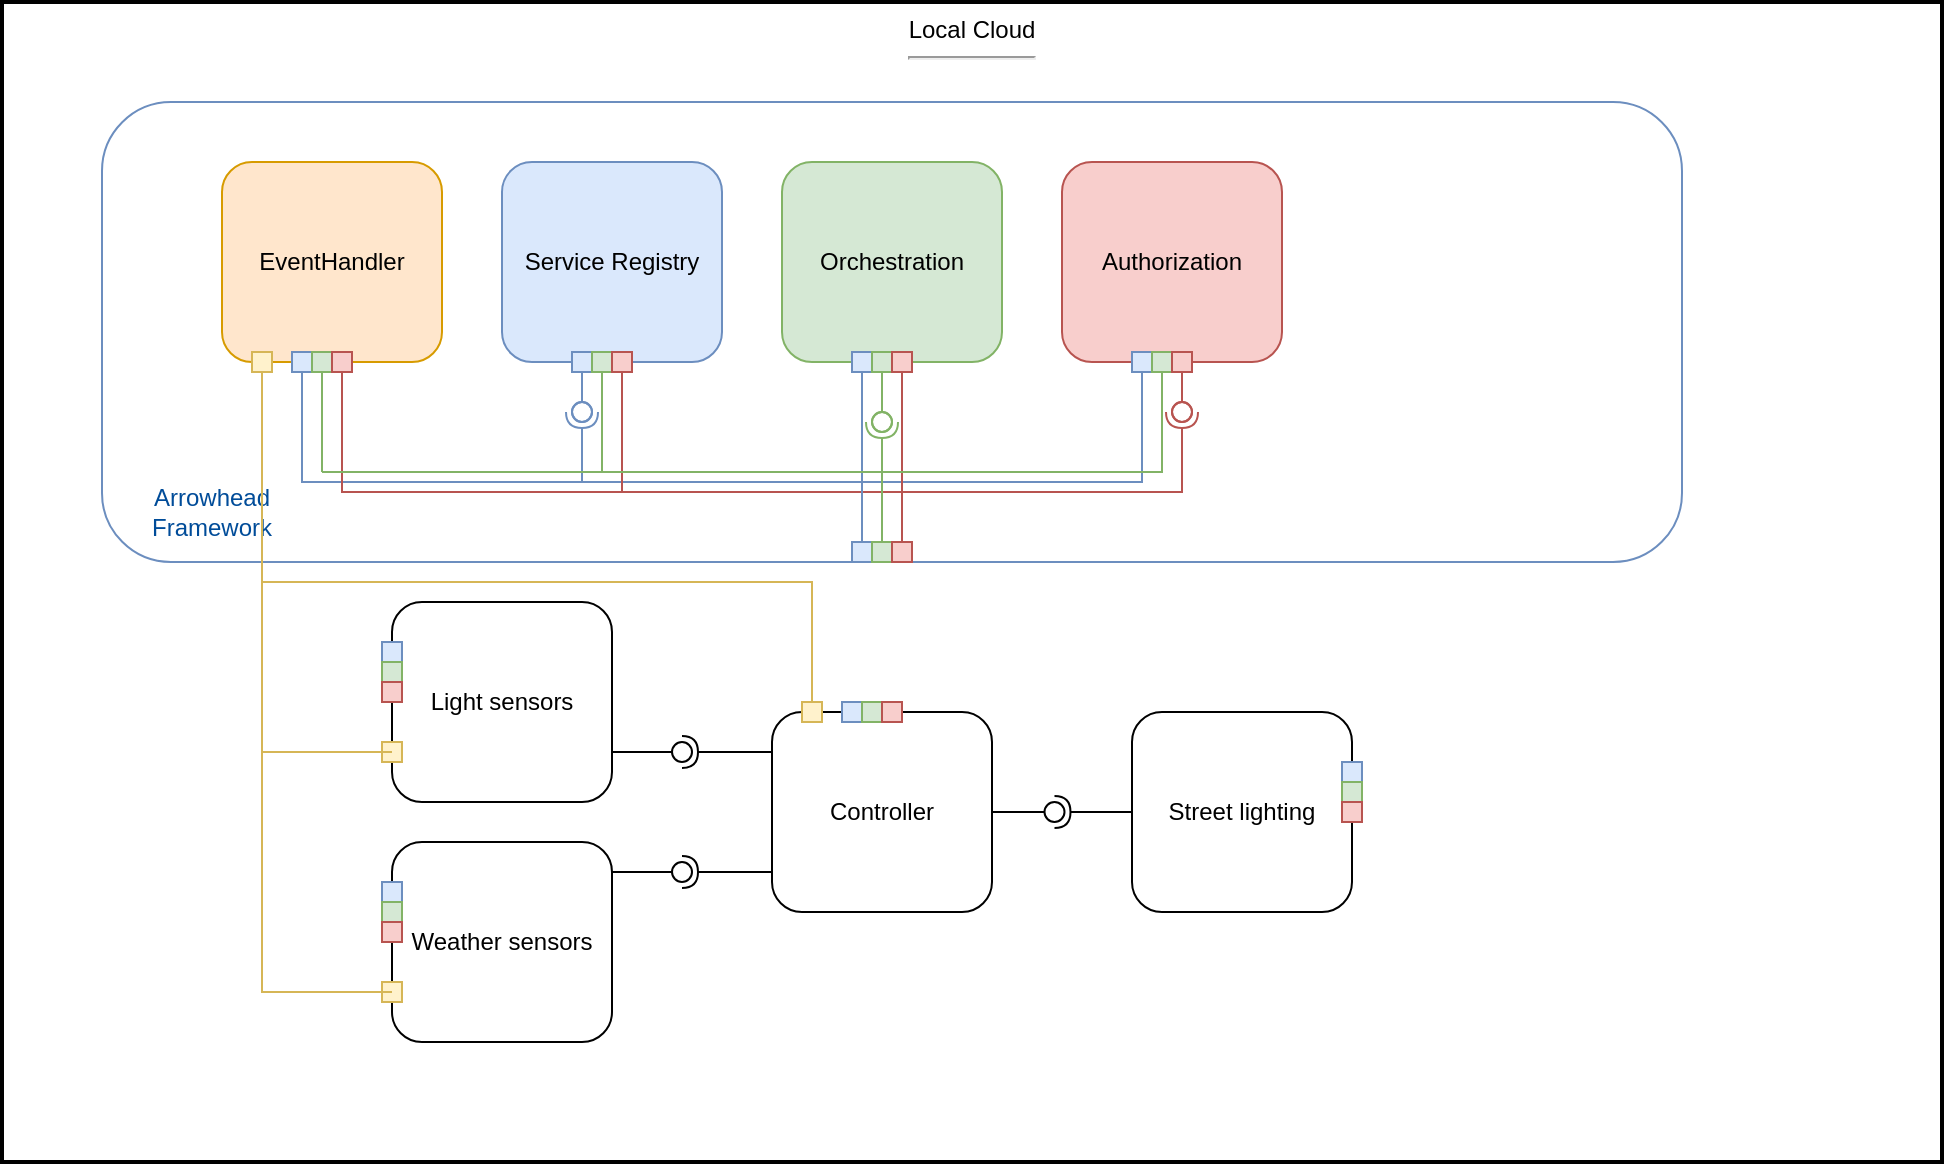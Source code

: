 <mxfile version="26.0.4">
  <diagram name="Page-1" id="-8pN08DjR9dclOhDncZ9">
    <mxGraphModel dx="2284" dy="942" grid="1" gridSize="10" guides="1" tooltips="1" connect="1" arrows="1" fold="1" page="1" pageScale="1" pageWidth="850" pageHeight="1100" math="0" shadow="0">
      <root>
        <mxCell id="0" />
        <mxCell id="1" parent="0" />
        <mxCell id="qEprlFjEYrswAnBoQoSF-1" value="" style="rounded=1;whiteSpace=wrap;html=1;fillColor=none;strokeColor=#6c8ebf;gradientColor=default;" parent="1" vertex="1">
          <mxGeometry x="30" y="210" width="790" height="230" as="geometry" />
        </mxCell>
        <mxCell id="avrpnb0BwzV_zKIgConq-125" value="Local Cloud&lt;br&gt;&lt;hr&gt;" style="rounded=0;whiteSpace=wrap;html=1;fillColor=none;strokeWidth=2;align=center;verticalAlign=top;" parent="1" vertex="1">
          <mxGeometry x="-20" y="160" width="970" height="580" as="geometry" />
        </mxCell>
        <mxCell id="avrpnb0BwzV_zKIgConq-2" value="Service Registry" style="rounded=1;whiteSpace=wrap;html=1;fillColor=#dae8fc;strokeColor=#6c8ebf;" parent="1" vertex="1">
          <mxGeometry x="230" y="240" width="110" height="100" as="geometry" />
        </mxCell>
        <mxCell id="avrpnb0BwzV_zKIgConq-3" value="Orchestration" style="rounded=1;whiteSpace=wrap;html=1;fillColor=#d5e8d4;strokeColor=#82b366;" parent="1" vertex="1">
          <mxGeometry x="370" y="240" width="110" height="100" as="geometry" />
        </mxCell>
        <mxCell id="avrpnb0BwzV_zKIgConq-4" value="Authorization" style="rounded=1;whiteSpace=wrap;html=1;fillColor=#f8cecc;strokeColor=#b85450;" parent="1" vertex="1">
          <mxGeometry x="510" y="240" width="110" height="100" as="geometry" />
        </mxCell>
        <mxCell id="avrpnb0BwzV_zKIgConq-7" value="Light sensors" style="rounded=1;whiteSpace=wrap;html=1;" parent="1" vertex="1">
          <mxGeometry x="175" y="460" width="110" height="100" as="geometry" />
        </mxCell>
        <mxCell id="avrpnb0BwzV_zKIgConq-8" value="Weather sensors" style="rounded=1;whiteSpace=wrap;html=1;" parent="1" vertex="1">
          <mxGeometry x="175" y="580" width="110" height="100" as="geometry" />
        </mxCell>
        <mxCell id="avrpnb0BwzV_zKIgConq-10" value="Controller" style="rounded=1;whiteSpace=wrap;html=1;" parent="1" vertex="1">
          <mxGeometry x="365" y="515" width="110" height="100" as="geometry" />
        </mxCell>
        <mxCell id="avrpnb0BwzV_zKIgConq-11" value="Street lighting" style="rounded=1;whiteSpace=wrap;html=1;" parent="1" vertex="1">
          <mxGeometry x="545" y="515" width="110" height="100" as="geometry" />
        </mxCell>
        <mxCell id="avrpnb0BwzV_zKIgConq-21" value="" style="group" parent="1" vertex="1" connectable="0">
          <mxGeometry x="475" y="560" width="70" height="10" as="geometry" />
        </mxCell>
        <mxCell id="avrpnb0BwzV_zKIgConq-22" value="" style="rounded=0;orthogonalLoop=1;jettySize=auto;html=1;endArrow=halfCircle;endFill=0;endSize=6;strokeWidth=1;sketch=0;" parent="avrpnb0BwzV_zKIgConq-21" target="avrpnb0BwzV_zKIgConq-24" edge="1">
          <mxGeometry relative="1" as="geometry">
            <mxPoint x="70" y="5" as="sourcePoint" />
          </mxGeometry>
        </mxCell>
        <mxCell id="avrpnb0BwzV_zKIgConq-23" value="" style="rounded=0;orthogonalLoop=1;jettySize=auto;html=1;endArrow=oval;endFill=0;sketch=0;sourcePerimeterSpacing=0;targetPerimeterSpacing=0;endSize=10;" parent="avrpnb0BwzV_zKIgConq-21" target="avrpnb0BwzV_zKIgConq-24" edge="1">
          <mxGeometry relative="1" as="geometry">
            <mxPoint y="5" as="sourcePoint" />
          </mxGeometry>
        </mxCell>
        <mxCell id="avrpnb0BwzV_zKIgConq-24" value="" style="ellipse;whiteSpace=wrap;html=1;align=center;aspect=fixed;fillColor=none;strokeColor=none;resizable=0;perimeter=centerPerimeter;rotatable=0;allowArrows=0;points=[];outlineConnect=1;" parent="avrpnb0BwzV_zKIgConq-21" vertex="1">
          <mxGeometry x="26.25" width="10" height="10" as="geometry" />
        </mxCell>
        <mxCell id="avrpnb0BwzV_zKIgConq-59" value="" style="ellipse;whiteSpace=wrap;html=1;align=center;aspect=fixed;fillColor=none;strokeColor=none;resizable=0;perimeter=centerPerimeter;rotatable=0;allowArrows=0;points=[];outlineConnect=1;" parent="1" vertex="1">
          <mxGeometry x="410" y="580" width="10" height="10" as="geometry" />
        </mxCell>
        <mxCell id="avrpnb0BwzV_zKIgConq-60" value="EventHandler" style="rounded=1;whiteSpace=wrap;html=1;fillColor=#ffe6cc;strokeColor=#d79b00;" parent="1" vertex="1">
          <mxGeometry x="90" y="240" width="110" height="100" as="geometry" />
        </mxCell>
        <mxCell id="avrpnb0BwzV_zKIgConq-64" value="" style="rounded=0;whiteSpace=wrap;html=1;fillColor=#dae8fc;strokeColor=#6c8ebf;" parent="1" vertex="1">
          <mxGeometry x="170" y="480" width="10" height="10" as="geometry" />
        </mxCell>
        <mxCell id="avrpnb0BwzV_zKIgConq-65" value="" style="rounded=0;whiteSpace=wrap;html=1;fillColor=#d5e8d4;strokeColor=#82b366;" parent="1" vertex="1">
          <mxGeometry x="170" y="490" width="10" height="10" as="geometry" />
        </mxCell>
        <mxCell id="avrpnb0BwzV_zKIgConq-66" value="" style="rounded=0;whiteSpace=wrap;html=1;fillColor=#f8cecc;strokeColor=#b85450;" parent="1" vertex="1">
          <mxGeometry x="170" y="500" width="10" height="10" as="geometry" />
        </mxCell>
        <mxCell id="avrpnb0BwzV_zKIgConq-78" value="" style="group;rotation=-90;" parent="1" vertex="1" connectable="0">
          <mxGeometry x="415" y="495" width="10" height="40" as="geometry" />
        </mxCell>
        <mxCell id="avrpnb0BwzV_zKIgConq-74" value="" style="rounded=0;whiteSpace=wrap;html=1;fillColor=#dae8fc;strokeColor=#6c8ebf;rotation=-90;" parent="avrpnb0BwzV_zKIgConq-78" vertex="1">
          <mxGeometry x="-15" y="15" width="10" height="10" as="geometry" />
        </mxCell>
        <mxCell id="avrpnb0BwzV_zKIgConq-75" value="" style="rounded=0;whiteSpace=wrap;html=1;fillColor=#d5e8d4;strokeColor=#82b366;rotation=-90;" parent="avrpnb0BwzV_zKIgConq-78" vertex="1">
          <mxGeometry x="-5" y="15" width="10" height="10" as="geometry" />
        </mxCell>
        <mxCell id="avrpnb0BwzV_zKIgConq-76" value="" style="rounded=0;whiteSpace=wrap;html=1;fillColor=#f8cecc;strokeColor=#b85450;rotation=-90;" parent="avrpnb0BwzV_zKIgConq-78" vertex="1">
          <mxGeometry x="5" y="15" width="10" height="10" as="geometry" />
        </mxCell>
        <mxCell id="avrpnb0BwzV_zKIgConq-93" value="" style="group" parent="1" vertex="1" connectable="0">
          <mxGeometry x="170" y="600" width="10" height="40" as="geometry" />
        </mxCell>
        <mxCell id="avrpnb0BwzV_zKIgConq-89" value="" style="rounded=0;whiteSpace=wrap;html=1;fillColor=#dae8fc;strokeColor=#6c8ebf;" parent="avrpnb0BwzV_zKIgConq-93" vertex="1">
          <mxGeometry width="10" height="10" as="geometry" />
        </mxCell>
        <mxCell id="avrpnb0BwzV_zKIgConq-90" value="" style="rounded=0;whiteSpace=wrap;html=1;fillColor=#d5e8d4;strokeColor=#82b366;" parent="avrpnb0BwzV_zKIgConq-93" vertex="1">
          <mxGeometry y="10" width="10" height="10" as="geometry" />
        </mxCell>
        <mxCell id="avrpnb0BwzV_zKIgConq-91" value="" style="rounded=0;whiteSpace=wrap;html=1;fillColor=#f8cecc;strokeColor=#b85450;" parent="avrpnb0BwzV_zKIgConq-93" vertex="1">
          <mxGeometry y="20" width="10" height="10" as="geometry" />
        </mxCell>
        <mxCell id="avrpnb0BwzV_zKIgConq-119" value="" style="group" parent="1" vertex="1" connectable="0">
          <mxGeometry x="650" y="540" width="10" height="40" as="geometry" />
        </mxCell>
        <mxCell id="avrpnb0BwzV_zKIgConq-120" value="" style="rounded=0;whiteSpace=wrap;html=1;fillColor=#dae8fc;strokeColor=#6c8ebf;" parent="avrpnb0BwzV_zKIgConq-119" vertex="1">
          <mxGeometry width="10" height="10" as="geometry" />
        </mxCell>
        <mxCell id="avrpnb0BwzV_zKIgConq-121" value="" style="rounded=0;whiteSpace=wrap;html=1;fillColor=#d5e8d4;strokeColor=#82b366;" parent="avrpnb0BwzV_zKIgConq-119" vertex="1">
          <mxGeometry y="10" width="10" height="10" as="geometry" />
        </mxCell>
        <mxCell id="avrpnb0BwzV_zKIgConq-122" value="" style="rounded=0;whiteSpace=wrap;html=1;fillColor=#f8cecc;strokeColor=#b85450;" parent="avrpnb0BwzV_zKIgConq-119" vertex="1">
          <mxGeometry y="20" width="10" height="10" as="geometry" />
        </mxCell>
        <mxCell id="avrpnb0BwzV_zKIgConq-132" value="" style="group;rotation=-90;" parent="1" vertex="1" connectable="0">
          <mxGeometry x="420" y="320" width="10" height="40" as="geometry" />
        </mxCell>
        <mxCell id="avrpnb0BwzV_zKIgConq-133" value="" style="rounded=0;whiteSpace=wrap;html=1;fillColor=#dae8fc;strokeColor=#6c8ebf;rotation=-90;" parent="avrpnb0BwzV_zKIgConq-132" vertex="1">
          <mxGeometry x="-15" y="15" width="10" height="10" as="geometry" />
        </mxCell>
        <mxCell id="avrpnb0BwzV_zKIgConq-134" value="" style="rounded=0;whiteSpace=wrap;html=1;fillColor=#d5e8d4;strokeColor=#82b366;rotation=-90;" parent="avrpnb0BwzV_zKIgConq-132" vertex="1">
          <mxGeometry x="-5" y="15" width="10" height="10" as="geometry" />
        </mxCell>
        <mxCell id="avrpnb0BwzV_zKIgConq-135" value="" style="rounded=0;whiteSpace=wrap;html=1;fillColor=#f8cecc;strokeColor=#b85450;rotation=-90;" parent="avrpnb0BwzV_zKIgConq-132" vertex="1">
          <mxGeometry x="5" y="15" width="10" height="10" as="geometry" />
        </mxCell>
        <mxCell id="avrpnb0BwzV_zKIgConq-137" value="" style="group;rotation=-90;" parent="1" vertex="1" connectable="0">
          <mxGeometry x="560" y="320" width="10" height="40" as="geometry" />
        </mxCell>
        <mxCell id="avrpnb0BwzV_zKIgConq-138" value="" style="rounded=0;whiteSpace=wrap;html=1;fillColor=#dae8fc;strokeColor=#6c8ebf;rotation=-90;" parent="avrpnb0BwzV_zKIgConq-137" vertex="1">
          <mxGeometry x="-15" y="15" width="10" height="10" as="geometry" />
        </mxCell>
        <mxCell id="avrpnb0BwzV_zKIgConq-139" value="" style="rounded=0;whiteSpace=wrap;html=1;fillColor=#d5e8d4;strokeColor=#82b366;rotation=-90;" parent="avrpnb0BwzV_zKIgConq-137" vertex="1">
          <mxGeometry x="-5" y="15" width="10" height="10" as="geometry" />
        </mxCell>
        <mxCell id="avrpnb0BwzV_zKIgConq-140" value="" style="rounded=0;whiteSpace=wrap;html=1;fillColor=#f8cecc;strokeColor=#b85450;rotation=-90;" parent="avrpnb0BwzV_zKIgConq-137" vertex="1">
          <mxGeometry x="5" y="15" width="10" height="10" as="geometry" />
        </mxCell>
        <mxCell id="avrpnb0BwzV_zKIgConq-147" value="" style="group;rotation=-90;" parent="1" vertex="1" connectable="0">
          <mxGeometry x="280" y="320" width="10" height="40" as="geometry" />
        </mxCell>
        <mxCell id="avrpnb0BwzV_zKIgConq-148" value="" style="rounded=0;whiteSpace=wrap;html=1;fillColor=#dae8fc;strokeColor=#6c8ebf;rotation=-90;" parent="avrpnb0BwzV_zKIgConq-147" vertex="1">
          <mxGeometry x="-15" y="15" width="10" height="10" as="geometry" />
        </mxCell>
        <mxCell id="avrpnb0BwzV_zKIgConq-149" value="" style="rounded=0;whiteSpace=wrap;html=1;fillColor=#d5e8d4;strokeColor=#82b366;rotation=-90;" parent="avrpnb0BwzV_zKIgConq-147" vertex="1">
          <mxGeometry x="-5" y="15" width="10" height="10" as="geometry" />
        </mxCell>
        <mxCell id="avrpnb0BwzV_zKIgConq-150" value="" style="rounded=0;whiteSpace=wrap;html=1;fillColor=#f8cecc;strokeColor=#b85450;rotation=-90;" parent="avrpnb0BwzV_zKIgConq-147" vertex="1">
          <mxGeometry x="5" y="15" width="10" height="10" as="geometry" />
        </mxCell>
        <mxCell id="avrpnb0BwzV_zKIgConq-152" value="" style="group;rotation=-90;" parent="1" vertex="1" connectable="0">
          <mxGeometry x="140" y="320" width="10" height="40" as="geometry" />
        </mxCell>
        <mxCell id="avrpnb0BwzV_zKIgConq-153" value="" style="rounded=0;whiteSpace=wrap;html=1;fillColor=#dae8fc;strokeColor=#6c8ebf;rotation=-90;" parent="avrpnb0BwzV_zKIgConq-152" vertex="1">
          <mxGeometry x="-15" y="15" width="10" height="10" as="geometry" />
        </mxCell>
        <mxCell id="avrpnb0BwzV_zKIgConq-154" value="" style="rounded=0;whiteSpace=wrap;html=1;fillColor=#d5e8d4;strokeColor=#82b366;rotation=-90;" parent="avrpnb0BwzV_zKIgConq-152" vertex="1">
          <mxGeometry x="-5" y="15" width="10" height="10" as="geometry" />
        </mxCell>
        <mxCell id="avrpnb0BwzV_zKIgConq-155" value="" style="rounded=0;whiteSpace=wrap;html=1;fillColor=#f8cecc;strokeColor=#b85450;rotation=-90;" parent="avrpnb0BwzV_zKIgConq-152" vertex="1">
          <mxGeometry x="5" y="15" width="10" height="10" as="geometry" />
        </mxCell>
        <mxCell id="avrpnb0BwzV_zKIgConq-167" value="" style="rounded=0;orthogonalLoop=1;jettySize=auto;html=1;endArrow=halfCircle;endFill=0;endSize=6;strokeWidth=1;sketch=0;fillColor=#f8cecc;strokeColor=#b85450;" parent="1" target="avrpnb0BwzV_zKIgConq-169" edge="1">
          <mxGeometry relative="1" as="geometry">
            <mxPoint x="570" y="385" as="sourcePoint" />
          </mxGeometry>
        </mxCell>
        <mxCell id="avrpnb0BwzV_zKIgConq-168" value="" style="rounded=0;orthogonalLoop=1;jettySize=auto;html=1;endArrow=oval;endFill=0;sketch=0;sourcePerimeterSpacing=0;targetPerimeterSpacing=0;endSize=10;fillColor=#f8cecc;strokeColor=#b85450;" parent="1" target="avrpnb0BwzV_zKIgConq-169" edge="1">
          <mxGeometry relative="1" as="geometry">
            <mxPoint x="570" y="345" as="sourcePoint" />
          </mxGeometry>
        </mxCell>
        <mxCell id="avrpnb0BwzV_zKIgConq-169" value="" style="ellipse;whiteSpace=wrap;html=1;align=center;aspect=fixed;fillColor=none;strokeColor=#b85450;resizable=0;perimeter=centerPerimeter;rotatable=0;allowArrows=0;points=[];outlineConnect=1;rotation=90;" parent="1" vertex="1">
          <mxGeometry x="565" y="360" width="10" height="10" as="geometry" />
        </mxCell>
        <mxCell id="avrpnb0BwzV_zKIgConq-173" value="" style="rounded=0;orthogonalLoop=1;jettySize=auto;html=1;endArrow=halfCircle;endFill=0;endSize=6;strokeWidth=1;sketch=0;fillColor=#d5e8d4;strokeColor=#82b366;" parent="1" target="avrpnb0BwzV_zKIgConq-175" edge="1">
          <mxGeometry relative="1" as="geometry">
            <mxPoint x="420" y="395" as="sourcePoint" />
          </mxGeometry>
        </mxCell>
        <mxCell id="avrpnb0BwzV_zKIgConq-174" value="" style="rounded=0;orthogonalLoop=1;jettySize=auto;html=1;endArrow=oval;endFill=0;sketch=0;sourcePerimeterSpacing=0;targetPerimeterSpacing=0;endSize=10;fillColor=#d5e8d4;strokeColor=#82b366;exitX=0;exitY=0.5;exitDx=0;exitDy=0;" parent="1" source="avrpnb0BwzV_zKIgConq-134" target="avrpnb0BwzV_zKIgConq-175" edge="1">
          <mxGeometry relative="1" as="geometry">
            <mxPoint x="420" y="350" as="sourcePoint" />
          </mxGeometry>
        </mxCell>
        <mxCell id="avrpnb0BwzV_zKIgConq-175" value="" style="ellipse;whiteSpace=wrap;html=1;align=center;aspect=fixed;fillColor=none;strokeColor=#82b366;resizable=0;perimeter=centerPerimeter;rotatable=0;allowArrows=0;points=[];outlineConnect=1;rotation=90;" parent="1" vertex="1">
          <mxGeometry x="415" y="365" width="10" height="10" as="geometry" />
        </mxCell>
        <mxCell id="avrpnb0BwzV_zKIgConq-177" value="" style="rounded=0;orthogonalLoop=1;jettySize=auto;html=1;endArrow=halfCircle;endFill=0;endSize=6;strokeWidth=1;sketch=0;fillColor=#dae8fc;strokeColor=#6c8ebf;edgeStyle=orthogonalEdgeStyle;" parent="1" target="avrpnb0BwzV_zKIgConq-179" edge="1">
          <mxGeometry relative="1" as="geometry">
            <mxPoint x="270" y="400" as="sourcePoint" />
          </mxGeometry>
        </mxCell>
        <mxCell id="avrpnb0BwzV_zKIgConq-178" value="" style="rounded=0;orthogonalLoop=1;jettySize=auto;html=1;endArrow=oval;endFill=0;sketch=0;sourcePerimeterSpacing=0;targetPerimeterSpacing=0;endSize=10;fillColor=#dae8fc;strokeColor=#6c8ebf;" parent="1" target="avrpnb0BwzV_zKIgConq-179" edge="1">
          <mxGeometry relative="1" as="geometry">
            <mxPoint x="270" y="345" as="sourcePoint" />
          </mxGeometry>
        </mxCell>
        <mxCell id="avrpnb0BwzV_zKIgConq-179" value="" style="ellipse;whiteSpace=wrap;html=1;align=center;aspect=fixed;fillColor=none;strokeColor=#6c8ebf;resizable=0;perimeter=centerPerimeter;rotatable=0;allowArrows=0;points=[];outlineConnect=1;rotation=90;" parent="1" vertex="1">
          <mxGeometry x="265" y="360" width="10" height="10" as="geometry" />
        </mxCell>
        <mxCell id="avrpnb0BwzV_zKIgConq-183" value="" style="endArrow=none;html=1;rounded=0;entryX=0;entryY=0.5;entryDx=0;entryDy=0;fillColor=#dae8fc;strokeColor=#6c8ebf;" parent="1" target="avrpnb0BwzV_zKIgConq-153" edge="1">
          <mxGeometry width="50" height="50" relative="1" as="geometry">
            <mxPoint x="270" y="400" as="sourcePoint" />
            <mxPoint x="460" y="395" as="targetPoint" />
            <Array as="points">
              <mxPoint x="130" y="400" />
            </Array>
          </mxGeometry>
        </mxCell>
        <mxCell id="avrpnb0BwzV_zKIgConq-184" value="" style="endArrow=none;html=1;rounded=0;fillColor=#dae8fc;strokeColor=#6c8ebf;exitX=0;exitY=0.5;exitDx=0;exitDy=0;" parent="1" source="avrpnb0BwzV_zKIgConq-133" edge="1">
          <mxGeometry width="50" height="50" relative="1" as="geometry">
            <mxPoint x="430" y="435" as="sourcePoint" />
            <mxPoint x="270" y="400" as="targetPoint" />
            <Array as="points">
              <mxPoint x="410" y="400" />
            </Array>
          </mxGeometry>
        </mxCell>
        <mxCell id="avrpnb0BwzV_zKIgConq-185" value="" style="endArrow=none;html=1;rounded=0;fillColor=#dae8fc;strokeColor=#6c8ebf;exitX=0;exitY=0.5;exitDx=0;exitDy=0;" parent="1" edge="1">
          <mxGeometry width="50" height="50" relative="1" as="geometry">
            <mxPoint x="550" y="345" as="sourcePoint" />
            <mxPoint x="410" y="400" as="targetPoint" />
            <Array as="points">
              <mxPoint x="550" y="400" />
            </Array>
          </mxGeometry>
        </mxCell>
        <mxCell id="avrpnb0BwzV_zKIgConq-187" value="" style="endArrow=none;html=1;rounded=0;fillColor=#f8cecc;strokeColor=#b85450;" parent="1" edge="1">
          <mxGeometry width="50" height="50" relative="1" as="geometry">
            <mxPoint x="570" y="380" as="sourcePoint" />
            <mxPoint x="430" y="405" as="targetPoint" />
            <Array as="points">
              <mxPoint x="570" y="405" />
            </Array>
          </mxGeometry>
        </mxCell>
        <mxCell id="avrpnb0BwzV_zKIgConq-188" value="" style="endArrow=none;html=1;rounded=0;fillColor=#f8cecc;strokeColor=#b85450;exitX=0;exitY=0.5;exitDx=0;exitDy=0;" parent="1" source="avrpnb0BwzV_zKIgConq-135" edge="1">
          <mxGeometry width="50" height="50" relative="1" as="geometry">
            <mxPoint x="430" y="380" as="sourcePoint" />
            <mxPoint x="290" y="405" as="targetPoint" />
            <Array as="points">
              <mxPoint x="430" y="405" />
            </Array>
          </mxGeometry>
        </mxCell>
        <mxCell id="avrpnb0BwzV_zKIgConq-190" value="" style="endArrow=none;html=1;rounded=0;fillColor=#f8cecc;strokeColor=#b85450;exitX=0;exitY=0.5;exitDx=0;exitDy=0;entryX=0;entryY=0.5;entryDx=0;entryDy=0;" parent="1" target="avrpnb0BwzV_zKIgConq-155" edge="1">
          <mxGeometry width="50" height="50" relative="1" as="geometry">
            <mxPoint x="290" y="345" as="sourcePoint" />
            <mxPoint x="150" y="405" as="targetPoint" />
            <Array as="points">
              <mxPoint x="290" y="405" />
              <mxPoint x="150" y="405" />
            </Array>
          </mxGeometry>
        </mxCell>
        <mxCell id="avrpnb0BwzV_zKIgConq-194" value="" style="endArrow=none;html=1;rounded=0;entryX=0;entryY=0.5;entryDx=0;entryDy=0;fillColor=#d5e8d4;strokeColor=#82b366;" parent="1" target="avrpnb0BwzV_zKIgConq-139" edge="1">
          <mxGeometry width="50" height="50" relative="1" as="geometry">
            <mxPoint x="560" y="395" as="sourcePoint" />
            <mxPoint x="560" y="350" as="targetPoint" />
            <Array as="points">
              <mxPoint x="140" y="395" />
              <mxPoint x="560" y="395" />
            </Array>
          </mxGeometry>
        </mxCell>
        <mxCell id="avrpnb0BwzV_zKIgConq-195" value="" style="endArrow=none;html=1;rounded=0;entryX=0;entryY=0.5;entryDx=0;entryDy=0;fillColor=#d5e8d4;strokeColor=#82b366;" parent="1" edge="1">
          <mxGeometry width="50" height="50" relative="1" as="geometry">
            <mxPoint x="140" y="395" as="sourcePoint" />
            <mxPoint x="140" y="345" as="targetPoint" />
          </mxGeometry>
        </mxCell>
        <mxCell id="avrpnb0BwzV_zKIgConq-196" value="" style="endArrow=none;html=1;rounded=0;fillColor=#d5e8d4;strokeColor=#82b366;entryX=0;entryY=0.5;entryDx=0;entryDy=0;" parent="1" target="avrpnb0BwzV_zKIgConq-149" edge="1">
          <mxGeometry width="50" height="50" relative="1" as="geometry">
            <mxPoint x="280" y="394.5" as="sourcePoint" />
            <mxPoint x="280" y="350" as="targetPoint" />
          </mxGeometry>
        </mxCell>
        <mxCell id="qEprlFjEYrswAnBoQoSF-2" value="&lt;font color=&quot;#004c99&quot;&gt;Arrowhead Framework&lt;/font&gt;" style="text;html=1;align=center;verticalAlign=middle;whiteSpace=wrap;rounded=0;" parent="1" vertex="1">
          <mxGeometry x="55" y="400" width="60" height="30" as="geometry" />
        </mxCell>
        <mxCell id="qEprlFjEYrswAnBoQoSF-3" value="" style="rounded=0;whiteSpace=wrap;html=1;fillColor=#dae8fc;strokeColor=#6c8ebf;rotation=-90;" parent="1" vertex="1">
          <mxGeometry x="405" y="430" width="10" height="10" as="geometry" />
        </mxCell>
        <mxCell id="qEprlFjEYrswAnBoQoSF-4" value="" style="rounded=0;whiteSpace=wrap;html=1;fillColor=#d5e8d4;strokeColor=#82b366;rotation=-90;" parent="1" vertex="1">
          <mxGeometry x="415" y="430" width="10" height="10" as="geometry" />
        </mxCell>
        <mxCell id="qEprlFjEYrswAnBoQoSF-5" value="" style="rounded=0;whiteSpace=wrap;html=1;fillColor=#f8cecc;strokeColor=#b85450;rotation=-90;" parent="1" vertex="1">
          <mxGeometry x="425" y="430" width="10" height="10" as="geometry" />
        </mxCell>
        <mxCell id="qEprlFjEYrswAnBoQoSF-8" value="" style="endArrow=none;html=1;rounded=0;entryX=1;entryY=0.5;entryDx=0;entryDy=0;fillColor=#f8cecc;strokeColor=#b85450;" parent="1" edge="1">
          <mxGeometry width="50" height="50" relative="1" as="geometry">
            <mxPoint x="430" y="400" as="sourcePoint" />
            <mxPoint x="430" y="430" as="targetPoint" />
          </mxGeometry>
        </mxCell>
        <mxCell id="qEprlFjEYrswAnBoQoSF-10" value="" style="endArrow=none;html=1;rounded=0;entryX=1;entryY=0.5;entryDx=0;entryDy=0;fillColor=#dae8fc;strokeColor=#6c8ebf;" parent="1" edge="1">
          <mxGeometry width="50" height="50" relative="1" as="geometry">
            <mxPoint x="410" y="400" as="sourcePoint" />
            <mxPoint x="410" y="430" as="targetPoint" />
          </mxGeometry>
        </mxCell>
        <mxCell id="qEprlFjEYrswAnBoQoSF-11" value="" style="endArrow=none;html=1;rounded=0;entryX=1;entryY=0.5;entryDx=0;entryDy=0;fillColor=#d5e8d4;strokeColor=#82b366;" parent="1" target="qEprlFjEYrswAnBoQoSF-4" edge="1">
          <mxGeometry width="50" height="50" relative="1" as="geometry">
            <mxPoint x="420" y="395" as="sourcePoint" />
            <mxPoint x="420" y="425" as="targetPoint" />
          </mxGeometry>
        </mxCell>
        <mxCell id="J2917CjnjpTylw5uDzdK-1" value="" style="rounded=0;whiteSpace=wrap;html=1;fillColor=#fff2cc;strokeColor=#d6b656;" parent="1" vertex="1">
          <mxGeometry x="105" y="335" width="10" height="10" as="geometry" />
        </mxCell>
        <mxCell id="J2917CjnjpTylw5uDzdK-2" value="" style="rounded=0;whiteSpace=wrap;html=1;fillColor=#fff2cc;strokeColor=#d6b656;" parent="1" vertex="1">
          <mxGeometry x="170" y="530" width="10" height="10" as="geometry" />
        </mxCell>
        <mxCell id="J2917CjnjpTylw5uDzdK-3" value="" style="rounded=0;whiteSpace=wrap;html=1;fillColor=#fff2cc;strokeColor=#d6b656;" parent="1" vertex="1">
          <mxGeometry x="170" y="650" width="10" height="10" as="geometry" />
        </mxCell>
        <mxCell id="J2917CjnjpTylw5uDzdK-13" value="" style="rounded=0;whiteSpace=wrap;html=1;fillColor=#fff2cc;strokeColor=#d6b656;" parent="1" vertex="1">
          <mxGeometry x="380" y="510" width="10" height="10" as="geometry" />
        </mxCell>
        <mxCell id="8cAUyh3-9aXOjtjujzbl-1" value="" style="endArrow=none;html=1;rounded=0;entryX=0.5;entryY=1;entryDx=0;entryDy=0;exitX=0;exitY=0.75;exitDx=0;exitDy=0;fillColor=#fff2cc;strokeColor=#d6b656;" parent="1" source="avrpnb0BwzV_zKIgConq-7" target="J2917CjnjpTylw5uDzdK-1" edge="1">
          <mxGeometry width="50" height="50" relative="1" as="geometry">
            <mxPoint x="400" y="490" as="sourcePoint" />
            <mxPoint x="450" y="440" as="targetPoint" />
            <Array as="points">
              <mxPoint x="110" y="535" />
            </Array>
          </mxGeometry>
        </mxCell>
        <mxCell id="8cAUyh3-9aXOjtjujzbl-2" value="" style="endArrow=none;html=1;rounded=0;exitX=0;exitY=0.75;exitDx=0;exitDy=0;fillColor=#fff2cc;strokeColor=#d6b656;" parent="1" source="avrpnb0BwzV_zKIgConq-8" edge="1">
          <mxGeometry width="50" height="50" relative="1" as="geometry">
            <mxPoint x="185" y="545" as="sourcePoint" />
            <mxPoint x="110" y="530" as="targetPoint" />
            <Array as="points">
              <mxPoint x="110" y="655" />
            </Array>
          </mxGeometry>
        </mxCell>
        <mxCell id="8cAUyh3-9aXOjtjujzbl-3" value="" style="endArrow=none;html=1;rounded=0;exitX=0.5;exitY=0;exitDx=0;exitDy=0;fillColor=#fff2cc;strokeColor=#d6b656;" parent="1" source="J2917CjnjpTylw5uDzdK-13" edge="1">
          <mxGeometry width="50" height="50" relative="1" as="geometry">
            <mxPoint x="185" y="665" as="sourcePoint" />
            <mxPoint x="110" y="450" as="targetPoint" />
            <Array as="points">
              <mxPoint x="385" y="450" />
            </Array>
          </mxGeometry>
        </mxCell>
        <mxCell id="ILUqMo1zsfebkw4r7QQn-1" value="" style="group" vertex="1" connectable="0" parent="1">
          <mxGeometry x="285" y="530" width="80" height="10" as="geometry" />
        </mxCell>
        <mxCell id="ILUqMo1zsfebkw4r7QQn-2" value="" style="rounded=0;orthogonalLoop=1;jettySize=auto;html=1;endArrow=halfCircle;endFill=0;endSize=6;strokeWidth=1;sketch=0;" edge="1" parent="ILUqMo1zsfebkw4r7QQn-1" target="ILUqMo1zsfebkw4r7QQn-4">
          <mxGeometry relative="1" as="geometry">
            <mxPoint x="80" y="5" as="sourcePoint" />
          </mxGeometry>
        </mxCell>
        <mxCell id="ILUqMo1zsfebkw4r7QQn-3" value="" style="rounded=0;orthogonalLoop=1;jettySize=auto;html=1;endArrow=oval;endFill=0;sketch=0;sourcePerimeterSpacing=0;targetPerimeterSpacing=0;endSize=10;" edge="1" parent="ILUqMo1zsfebkw4r7QQn-1" target="ILUqMo1zsfebkw4r7QQn-4">
          <mxGeometry relative="1" as="geometry">
            <mxPoint y="5" as="sourcePoint" />
          </mxGeometry>
        </mxCell>
        <mxCell id="ILUqMo1zsfebkw4r7QQn-4" value="" style="ellipse;whiteSpace=wrap;html=1;align=center;aspect=fixed;fillColor=none;strokeColor=none;resizable=0;perimeter=centerPerimeter;rotatable=0;allowArrows=0;points=[];outlineConnect=1;" vertex="1" parent="ILUqMo1zsfebkw4r7QQn-1">
          <mxGeometry x="30" width="10" height="10" as="geometry" />
        </mxCell>
        <mxCell id="ILUqMo1zsfebkw4r7QQn-5" value="" style="group" vertex="1" connectable="0" parent="1">
          <mxGeometry x="285" y="590" width="80" height="10" as="geometry" />
        </mxCell>
        <mxCell id="ILUqMo1zsfebkw4r7QQn-6" value="" style="rounded=0;orthogonalLoop=1;jettySize=auto;html=1;endArrow=halfCircle;endFill=0;endSize=6;strokeWidth=1;sketch=0;" edge="1" parent="ILUqMo1zsfebkw4r7QQn-5" target="ILUqMo1zsfebkw4r7QQn-8">
          <mxGeometry relative="1" as="geometry">
            <mxPoint x="80" y="5" as="sourcePoint" />
          </mxGeometry>
        </mxCell>
        <mxCell id="ILUqMo1zsfebkw4r7QQn-7" value="" style="rounded=0;orthogonalLoop=1;jettySize=auto;html=1;endArrow=oval;endFill=0;sketch=0;sourcePerimeterSpacing=0;targetPerimeterSpacing=0;endSize=10;" edge="1" parent="ILUqMo1zsfebkw4r7QQn-5" target="ILUqMo1zsfebkw4r7QQn-8">
          <mxGeometry relative="1" as="geometry">
            <mxPoint y="5" as="sourcePoint" />
          </mxGeometry>
        </mxCell>
        <mxCell id="ILUqMo1zsfebkw4r7QQn-8" value="" style="ellipse;whiteSpace=wrap;html=1;align=center;aspect=fixed;fillColor=none;strokeColor=none;resizable=0;perimeter=centerPerimeter;rotatable=0;allowArrows=0;points=[];outlineConnect=1;" vertex="1" parent="ILUqMo1zsfebkw4r7QQn-5">
          <mxGeometry x="30" width="10" height="10" as="geometry" />
        </mxCell>
      </root>
    </mxGraphModel>
  </diagram>
</mxfile>
